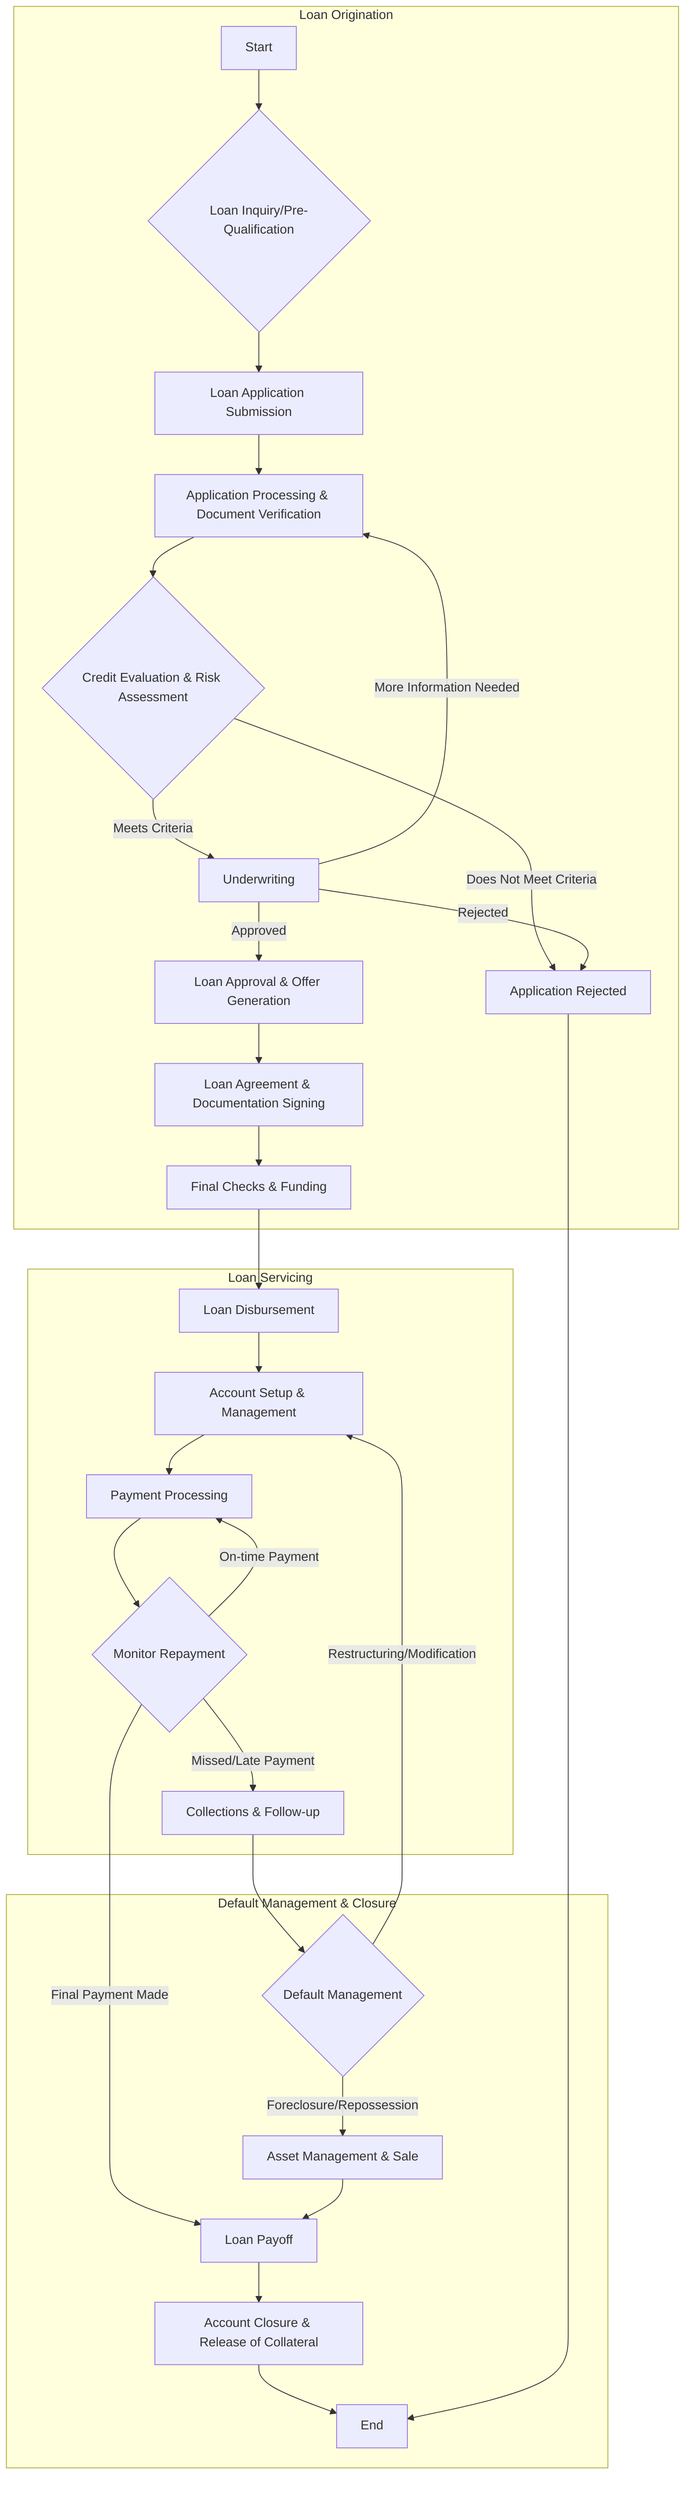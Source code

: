 flowchart TD
        subgraph Loan Origination
            A[Start] --> B{Loan Inquiry/Pre-Qualification};
            B --> C[Loan Application Submission];
            C --> D[Application Processing & Document Verification];
            D --> E{Credit Evaluation & Risk Assessment};
            E -- Meets Criteria --> F[Underwriting];
            E -- Does Not Meet Criteria --> G[Application Rejected];
            F -- Approved --> H[Loan Approval & Offer Generation];
            F -- More Information Needed --> D;
            F -- Rejected --> G;
            H --> I[Loan Agreement & Documentation Signing];
            I --> J[Final Checks & Funding];
        end

        subgraph Loan Servicing
            J --> K[Loan Disbursement];
            K --> L[Account Setup & Management];
            L --> M[Payment Processing];
            M --> N{Monitor Repayment};
            N -- On-time Payment --> M;
            N -- Missed/Late Payment --> O[Collections & Follow-up];
        end

        subgraph Default Management & Closure
            O --> P{Default Management};
            P -- Restructuring/Modification --> L;
            P -- Foreclosure/Repossession --> Q[Asset Management & Sale];
            N -- Final Payment Made --> R[Loan Payoff];
            Q --> R;
            R --> S[Account Closure & Release of Collateral];
            S --> T[End];
            G --> T;
        end